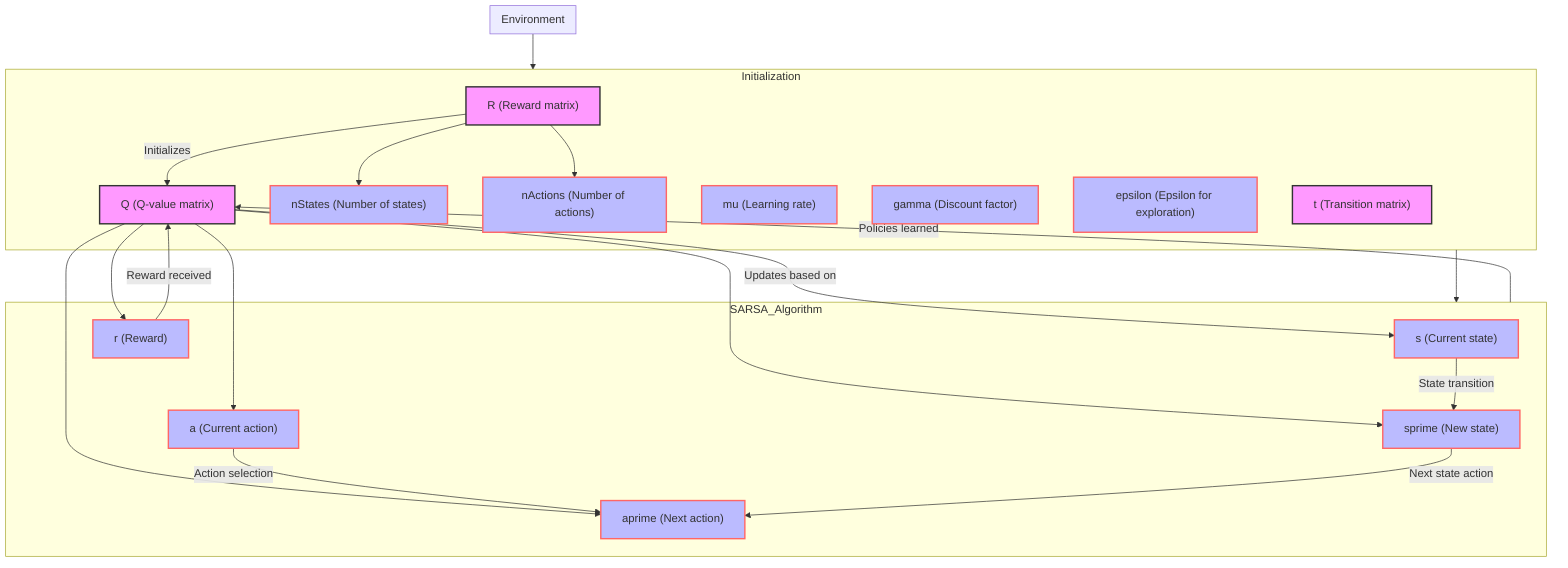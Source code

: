 flowchart TD
    subgraph Initialization
        direction TB
        R["R (Reward matrix)"]:::data -- Initializes --> Q["Q (Q-value matrix)"]:::data
        R --> nStates["nStates (Number of states)"]:::param
        R --> nActions["nActions (Number of actions)"]:::param
        mu["mu (Learning rate)"]:::param
        gamma["gamma (Discount factor)"]:::param
        epsilon["epsilon (Epsilon for exploration)"]:::param
        t["t (Transition matrix)"]:::data
    end
    subgraph SARSA_Algorithm
        direction TB
        Q -->|"Updates based on"| s["s (Current state)"]:::param
        Q --> a["a (Current action)"]:::param
        Q --> r["r (Reward)"]:::param
        Q --> sprime["sprime (New state)"]:::param
        Q --> aprime["aprime (Next action)"]:::param
        r -->|"Reward received"| Q
        s -->|"State transition"| sprime
        a -->|"Action selection"| aprime
        sprime -->|"Next state action"| aprime
    end
    classDef data fill:#f9f,stroke:#333,stroke-width:2px;
    classDef param fill:#bbf,stroke:#f66,stroke-width:2px;

    subgraph Environment
        direction TB
        R
        t
    end

    Environment --> Initialization
    Initialization --> SARSA_Algorithm
    SARSA_Algorithm -->|"Policies learned"| Q